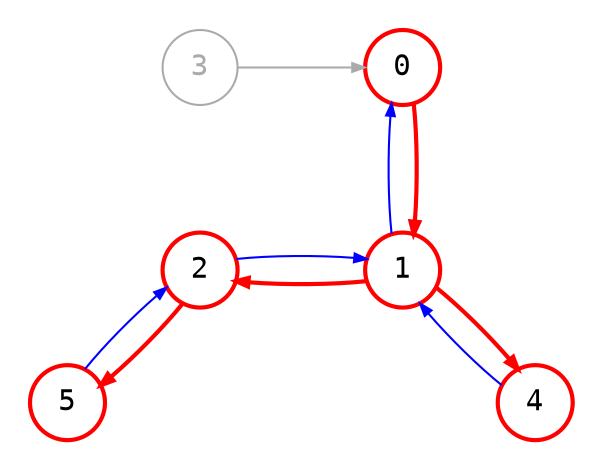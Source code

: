 digraph {
    node [shape=circle, fontname="monospace"];
    edge [arrowsize=0.6, fontname="monospace", fontsize=9];
    layout=circo;
    scale=1.0;
    normalize=true;
    pad=0.2;
    splines=line

    3 [color="#aaaaaa", fontcolor="#aaaaaa"];
    0, 1, 2, 4, 5 [style=bold, color=red];

    0 -> 1 [style=bold, color=red];
    3 -> 0 [color="#aaaaaa"];
    1 -> 2 [style=bold, color=red];
    2 -> 3 [style=invis];
    1 -> 4 [style=bold, color=red];
    2 -> 5 [style=bold, color=red];
    5 -> 2 [color=blue];
    2 -> 1 [color=blue];
    4 -> 1 [color=blue];
    1 -> 0 [color=blue];
}